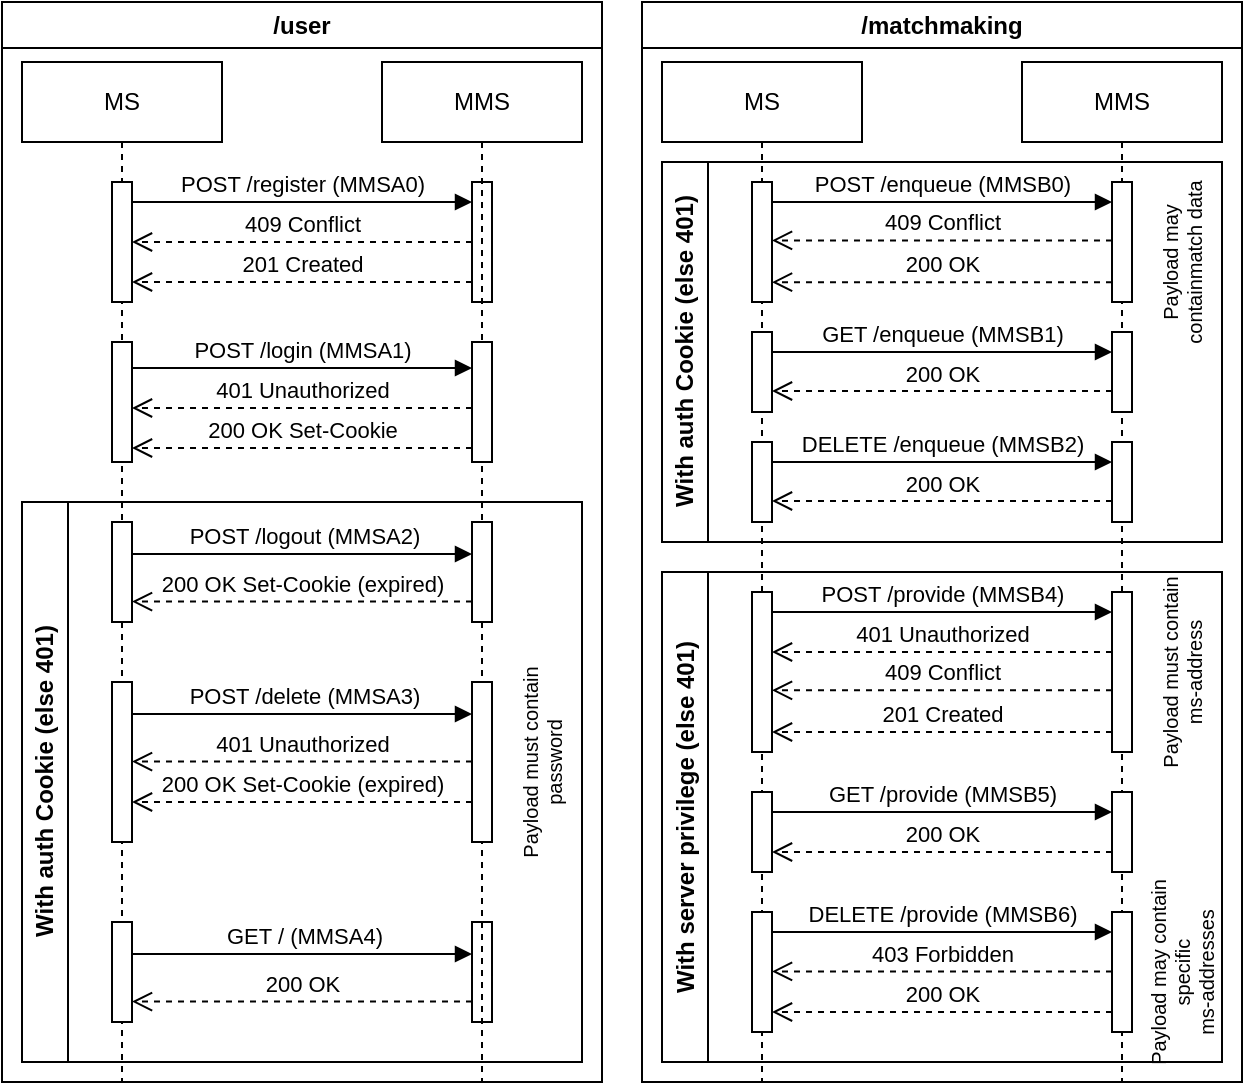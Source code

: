 <mxfile version="24.2.7" type="device" pages="2">
  <diagram name="Page-1" id="2YBvvXClWsGukQMizWep">
    <mxGraphModel dx="1195" dy="652" grid="1" gridSize="10" guides="1" tooltips="1" connect="1" arrows="1" fold="1" page="1" pageScale="1" pageWidth="850" pageHeight="1100" math="0" shadow="0">
      <root>
        <mxCell id="0" />
        <mxCell id="1" parent="0" />
        <mxCell id="Ibsq3sQQ3ZI4pIQ2WGWS-1" value="MS" style="shape=umlLifeline;perimeter=lifelinePerimeter;whiteSpace=wrap;html=1;container=0;dropTarget=0;collapsible=0;recursiveResize=0;outlineConnect=0;portConstraint=eastwest;newEdgeStyle={&quot;edgeStyle&quot;:&quot;elbowEdgeStyle&quot;,&quot;elbow&quot;:&quot;vertical&quot;,&quot;curved&quot;:0,&quot;rounded&quot;:0};" vertex="1" parent="1">
          <mxGeometry x="40" y="40" width="100" height="510" as="geometry" />
        </mxCell>
        <mxCell id="bLykYddRoZcESHF39pVB-99" value="GET / (MMSA4)" style="html=1;verticalAlign=bottom;endArrow=block;edgeStyle=elbowEdgeStyle;elbow=horizontal;curved=0;rounded=0;" edge="1" parent="Ibsq3sQQ3ZI4pIQ2WGWS-1">
          <mxGeometry x="0.003" relative="1" as="geometry">
            <mxPoint x="55" y="446" as="sourcePoint" />
            <Array as="points">
              <mxPoint x="140" y="446" />
            </Array>
            <mxPoint x="225" y="446" as="targetPoint" />
            <mxPoint as="offset" />
          </mxGeometry>
        </mxCell>
        <mxCell id="bLykYddRoZcESHF39pVB-100" value="" style="html=1;points=[];perimeter=orthogonalPerimeter;outlineConnect=0;targetShapes=umlLifeline;portConstraint=eastwest;newEdgeStyle={&quot;edgeStyle&quot;:&quot;elbowEdgeStyle&quot;,&quot;elbow&quot;:&quot;vertical&quot;,&quot;curved&quot;:0,&quot;rounded&quot;:0};" vertex="1" parent="Ibsq3sQQ3ZI4pIQ2WGWS-1">
          <mxGeometry x="225" y="430" width="10" height="50" as="geometry" />
        </mxCell>
        <mxCell id="bLykYddRoZcESHF39pVB-101" value="" style="html=1;points=[];perimeter=orthogonalPerimeter;outlineConnect=0;targetShapes=umlLifeline;portConstraint=eastwest;newEdgeStyle={&quot;edgeStyle&quot;:&quot;elbowEdgeStyle&quot;,&quot;elbow&quot;:&quot;vertical&quot;,&quot;curved&quot;:0,&quot;rounded&quot;:0};" vertex="1" parent="Ibsq3sQQ3ZI4pIQ2WGWS-1">
          <mxGeometry x="45" y="430" width="10" height="50" as="geometry" />
        </mxCell>
        <mxCell id="bLykYddRoZcESHF39pVB-102" value="200 OK" style="html=1;verticalAlign=bottom;endArrow=open;dashed=1;endSize=8;edgeStyle=elbowEdgeStyle;elbow=vertical;curved=0;rounded=0;" edge="1" parent="Ibsq3sQQ3ZI4pIQ2WGWS-1" source="bLykYddRoZcESHF39pVB-100">
          <mxGeometry relative="1" as="geometry">
            <mxPoint x="55" y="469.76" as="targetPoint" />
            <Array as="points">
              <mxPoint x="150" y="469.76" />
            </Array>
            <mxPoint x="225" y="469.76" as="sourcePoint" />
          </mxGeometry>
        </mxCell>
        <mxCell id="aM9ryv3xv72pqoxQDRHE-8" value="409 Conflict" style="html=1;verticalAlign=bottom;endArrow=open;dashed=1;endSize=8;edgeStyle=elbowEdgeStyle;elbow=vertical;curved=0;rounded=0;" parent="Ibsq3sQQ3ZI4pIQ2WGWS-1" edge="1">
          <mxGeometry relative="1" as="geometry">
            <mxPoint x="55" y="90" as="targetPoint" />
            <Array as="points">
              <mxPoint x="150" y="90" />
            </Array>
            <mxPoint x="225" y="90" as="sourcePoint" />
          </mxGeometry>
        </mxCell>
        <mxCell id="bLykYddRoZcESHF39pVB-12" value="" style="html=1;points=[];perimeter=orthogonalPerimeter;outlineConnect=0;targetShapes=umlLifeline;portConstraint=eastwest;newEdgeStyle={&quot;edgeStyle&quot;:&quot;elbowEdgeStyle&quot;,&quot;elbow&quot;:&quot;vertical&quot;,&quot;curved&quot;:0,&quot;rounded&quot;:0};" vertex="1" parent="Ibsq3sQQ3ZI4pIQ2WGWS-1">
          <mxGeometry x="45" y="60" width="10" height="60" as="geometry" />
        </mxCell>
        <mxCell id="bLykYddRoZcESHF39pVB-11" value="" style="html=1;points=[];perimeter=orthogonalPerimeter;outlineConnect=0;targetShapes=umlLifeline;portConstraint=eastwest;newEdgeStyle={&quot;edgeStyle&quot;:&quot;elbowEdgeStyle&quot;,&quot;elbow&quot;:&quot;vertical&quot;,&quot;curved&quot;:0,&quot;rounded&quot;:0};" vertex="1" parent="Ibsq3sQQ3ZI4pIQ2WGWS-1">
          <mxGeometry x="225" y="60" width="10" height="60" as="geometry" />
        </mxCell>
        <mxCell id="bLykYddRoZcESHF39pVB-2" value="POST /register (MMSA0)" style="html=1;verticalAlign=bottom;endArrow=block;edgeStyle=elbowEdgeStyle;elbow=horizontal;curved=0;rounded=0;" edge="1" parent="Ibsq3sQQ3ZI4pIQ2WGWS-1">
          <mxGeometry relative="1" as="geometry">
            <mxPoint x="55" y="70" as="sourcePoint" />
            <Array as="points">
              <mxPoint x="140" y="70" />
            </Array>
            <mxPoint x="225" y="70" as="targetPoint" />
          </mxGeometry>
        </mxCell>
        <mxCell id="bLykYddRoZcESHF39pVB-4" value="&lt;div&gt;201 Created&lt;br&gt;&lt;/div&gt;" style="html=1;verticalAlign=bottom;endArrow=open;dashed=1;endSize=8;edgeStyle=elbowEdgeStyle;elbow=vertical;curved=0;rounded=0;" edge="1" parent="Ibsq3sQQ3ZI4pIQ2WGWS-1">
          <mxGeometry relative="1" as="geometry">
            <mxPoint x="55" y="110" as="targetPoint" />
            <Array as="points">
              <mxPoint x="150" y="110" />
            </Array>
            <mxPoint x="225" y="110" as="sourcePoint" />
          </mxGeometry>
        </mxCell>
        <mxCell id="Ibsq3sQQ3ZI4pIQ2WGWS-5" value="MMS" style="shape=umlLifeline;perimeter=lifelinePerimeter;whiteSpace=wrap;html=1;container=0;dropTarget=0;collapsible=0;recursiveResize=0;outlineConnect=0;portConstraint=eastwest;newEdgeStyle={&quot;edgeStyle&quot;:&quot;elbowEdgeStyle&quot;,&quot;elbow&quot;:&quot;vertical&quot;,&quot;curved&quot;:0,&quot;rounded&quot;:0};" vertex="1" parent="1">
          <mxGeometry x="220" y="40" width="100" height="510" as="geometry" />
        </mxCell>
        <mxCell id="bLykYddRoZcESHF39pVB-22" value="POST /delete (MMSA3)" style="html=1;verticalAlign=bottom;endArrow=block;edgeStyle=elbowEdgeStyle;elbow=horizontal;curved=0;rounded=0;" edge="1" parent="Ibsq3sQQ3ZI4pIQ2WGWS-5">
          <mxGeometry x="0.003" relative="1" as="geometry">
            <mxPoint x="-125" y="326" as="sourcePoint" />
            <Array as="points">
              <mxPoint x="-40" y="326" />
            </Array>
            <mxPoint x="45" y="326" as="targetPoint" />
            <mxPoint as="offset" />
          </mxGeometry>
        </mxCell>
        <mxCell id="bLykYddRoZcESHF39pVB-23" value="" style="html=1;points=[];perimeter=orthogonalPerimeter;outlineConnect=0;targetShapes=umlLifeline;portConstraint=eastwest;newEdgeStyle={&quot;edgeStyle&quot;:&quot;elbowEdgeStyle&quot;,&quot;elbow&quot;:&quot;vertical&quot;,&quot;curved&quot;:0,&quot;rounded&quot;:0};" vertex="1" parent="Ibsq3sQQ3ZI4pIQ2WGWS-5">
          <mxGeometry x="45" y="310" width="10" height="80" as="geometry" />
        </mxCell>
        <mxCell id="bLykYddRoZcESHF39pVB-24" value="" style="html=1;points=[];perimeter=orthogonalPerimeter;outlineConnect=0;targetShapes=umlLifeline;portConstraint=eastwest;newEdgeStyle={&quot;edgeStyle&quot;:&quot;elbowEdgeStyle&quot;,&quot;elbow&quot;:&quot;vertical&quot;,&quot;curved&quot;:0,&quot;rounded&quot;:0};" vertex="1" parent="Ibsq3sQQ3ZI4pIQ2WGWS-5">
          <mxGeometry x="-135" y="310" width="10" height="80" as="geometry" />
        </mxCell>
        <mxCell id="bLykYddRoZcESHF39pVB-31" value="200 OK Set-Cookie (expired)" style="html=1;verticalAlign=bottom;endArrow=open;dashed=1;endSize=8;edgeStyle=elbowEdgeStyle;elbow=vertical;curved=0;rounded=0;" edge="1" parent="Ibsq3sQQ3ZI4pIQ2WGWS-5">
          <mxGeometry relative="1" as="geometry">
            <mxPoint x="-125" y="370" as="targetPoint" />
            <Array as="points">
              <mxPoint x="-30" y="370" />
            </Array>
            <mxPoint x="45" y="370" as="sourcePoint" />
          </mxGeometry>
        </mxCell>
        <mxCell id="bLykYddRoZcESHF39pVB-32" value="401 Unauthorized" style="html=1;verticalAlign=bottom;endArrow=open;dashed=1;endSize=8;edgeStyle=elbowEdgeStyle;elbow=vertical;curved=0;rounded=0;" edge="1" parent="Ibsq3sQQ3ZI4pIQ2WGWS-5">
          <mxGeometry relative="1" as="geometry">
            <mxPoint x="-125" y="349.76" as="targetPoint" />
            <Array as="points">
              <mxPoint x="-30" y="349.76" />
            </Array>
            <mxPoint x="45" y="349.76" as="sourcePoint" />
          </mxGeometry>
        </mxCell>
        <mxCell id="aM9ryv3xv72pqoxQDRHE-7" value="POST /user/register" style="html=1;verticalAlign=bottom;endArrow=block;edgeStyle=elbowEdgeStyle;elbow=vertical;curved=0;rounded=0;" parent="1" target="aM9ryv3xv72pqoxQDRHE-6" edge="1">
          <mxGeometry relative="1" as="geometry">
            <mxPoint x="95" y="120" as="sourcePoint" />
            <Array as="points">
              <mxPoint x="180" y="120" />
            </Array>
          </mxGeometry>
        </mxCell>
        <mxCell id="bLykYddRoZcESHF39pVB-36" value="MMS" style="shape=umlLifeline;perimeter=lifelinePerimeter;whiteSpace=wrap;html=1;container=0;dropTarget=0;collapsible=0;recursiveResize=0;outlineConnect=0;portConstraint=eastwest;newEdgeStyle={&quot;edgeStyle&quot;:&quot;elbowEdgeStyle&quot;,&quot;elbow&quot;:&quot;vertical&quot;,&quot;curved&quot;:0,&quot;rounded&quot;:0};" vertex="1" parent="1">
          <mxGeometry x="540" y="40" width="100" height="510" as="geometry" />
        </mxCell>
        <mxCell id="bLykYddRoZcESHF39pVB-33" value="MS" style="shape=umlLifeline;perimeter=lifelinePerimeter;whiteSpace=wrap;html=1;container=0;dropTarget=0;collapsible=0;recursiveResize=0;outlineConnect=0;portConstraint=eastwest;newEdgeStyle={&quot;edgeStyle&quot;:&quot;elbowEdgeStyle&quot;,&quot;elbow&quot;:&quot;vertical&quot;,&quot;curved&quot;:0,&quot;rounded&quot;:0};" vertex="1" parent="1">
          <mxGeometry x="360" y="40" width="100" height="510" as="geometry" />
        </mxCell>
        <mxCell id="bLykYddRoZcESHF39pVB-55" value="/user" style="swimlane;whiteSpace=wrap;html=1;" vertex="1" parent="1">
          <mxGeometry x="30" y="10" width="300" height="540" as="geometry" />
        </mxCell>
        <mxCell id="bLykYddRoZcESHF39pVB-3" value="POST /logout (MMSA2)" style="html=1;verticalAlign=bottom;endArrow=block;edgeStyle=elbowEdgeStyle;elbow=horizontal;curved=0;rounded=0;" edge="1" parent="bLykYddRoZcESHF39pVB-55">
          <mxGeometry x="0.003" relative="1" as="geometry">
            <mxPoint x="65" y="276" as="sourcePoint" />
            <Array as="points">
              <mxPoint x="150" y="276" />
            </Array>
            <mxPoint x="235" y="276" as="targetPoint" />
            <mxPoint as="offset" />
          </mxGeometry>
        </mxCell>
        <mxCell id="bLykYddRoZcESHF39pVB-15" value="" style="html=1;points=[];perimeter=orthogonalPerimeter;outlineConnect=0;targetShapes=umlLifeline;portConstraint=eastwest;newEdgeStyle={&quot;edgeStyle&quot;:&quot;elbowEdgeStyle&quot;,&quot;elbow&quot;:&quot;vertical&quot;,&quot;curved&quot;:0,&quot;rounded&quot;:0};" vertex="1" parent="bLykYddRoZcESHF39pVB-55">
          <mxGeometry x="235" y="260" width="10" height="50" as="geometry" />
        </mxCell>
        <mxCell id="bLykYddRoZcESHF39pVB-14" value="" style="html=1;points=[];perimeter=orthogonalPerimeter;outlineConnect=0;targetShapes=umlLifeline;portConstraint=eastwest;newEdgeStyle={&quot;edgeStyle&quot;:&quot;elbowEdgeStyle&quot;,&quot;elbow&quot;:&quot;vertical&quot;,&quot;curved&quot;:0,&quot;rounded&quot;:0};" vertex="1" parent="bLykYddRoZcESHF39pVB-55">
          <mxGeometry x="55" y="260" width="10" height="50" as="geometry" />
        </mxCell>
        <mxCell id="bLykYddRoZcESHF39pVB-26" value="200 OK Set-Cookie (expired)" style="html=1;verticalAlign=bottom;endArrow=open;dashed=1;endSize=8;edgeStyle=elbowEdgeStyle;elbow=vertical;curved=0;rounded=0;" edge="1" parent="bLykYddRoZcESHF39pVB-55">
          <mxGeometry relative="1" as="geometry">
            <mxPoint x="65" y="299.76" as="targetPoint" />
            <Array as="points">
              <mxPoint x="160" y="299.76" />
            </Array>
            <mxPoint x="235" y="299.76" as="sourcePoint" />
          </mxGeometry>
        </mxCell>
        <mxCell id="bLykYddRoZcESHF39pVB-17" value="With auth Cookie (else 401)" style="swimlane;horizontal=0;whiteSpace=wrap;html=1;" vertex="1" parent="bLykYddRoZcESHF39pVB-55">
          <mxGeometry x="10" y="250" width="280" height="280" as="geometry" />
        </mxCell>
        <mxCell id="bLykYddRoZcESHF39pVB-28" value="&lt;font style=&quot;font-size: 10px;&quot;&gt;Payload must contain password&lt;/font&gt;" style="text;html=1;align=center;verticalAlign=middle;whiteSpace=wrap;rounded=0;fontSize=10;rotation=-90;" vertex="1" parent="bLykYddRoZcESHF39pVB-17">
          <mxGeometry x="210" y="110" width="100" height="40" as="geometry" />
        </mxCell>
        <mxCell id="bLykYddRoZcESHF39pVB-13" value="" style="html=1;points=[];perimeter=orthogonalPerimeter;outlineConnect=0;targetShapes=umlLifeline;portConstraint=eastwest;newEdgeStyle={&quot;edgeStyle&quot;:&quot;elbowEdgeStyle&quot;,&quot;elbow&quot;:&quot;vertical&quot;,&quot;curved&quot;:0,&quot;rounded&quot;:0};" vertex="1" parent="bLykYddRoZcESHF39pVB-55">
          <mxGeometry x="55" y="170" width="10" height="60" as="geometry" />
        </mxCell>
        <mxCell id="bLykYddRoZcESHF39pVB-16" value="" style="html=1;points=[];perimeter=orthogonalPerimeter;outlineConnect=0;targetShapes=umlLifeline;portConstraint=eastwest;newEdgeStyle={&quot;edgeStyle&quot;:&quot;elbowEdgeStyle&quot;,&quot;elbow&quot;:&quot;vertical&quot;,&quot;curved&quot;:0,&quot;rounded&quot;:0};" vertex="1" parent="bLykYddRoZcESHF39pVB-55">
          <mxGeometry x="235" y="170" width="10" height="60" as="geometry" />
        </mxCell>
        <mxCell id="bLykYddRoZcESHF39pVB-5" value="401 Unauthorized" style="html=1;verticalAlign=bottom;endArrow=open;dashed=1;endSize=8;edgeStyle=elbowEdgeStyle;elbow=vertical;curved=0;rounded=0;" edge="1" parent="bLykYddRoZcESHF39pVB-55">
          <mxGeometry relative="1" as="geometry">
            <mxPoint x="65" y="203" as="targetPoint" />
            <Array as="points">
              <mxPoint x="160" y="203" />
            </Array>
            <mxPoint x="235" y="203" as="sourcePoint" />
          </mxGeometry>
        </mxCell>
        <mxCell id="bLykYddRoZcESHF39pVB-6" value="POST /login (MMSA1)" style="html=1;verticalAlign=bottom;endArrow=block;edgeStyle=elbowEdgeStyle;elbow=horizontal;curved=0;rounded=0;" edge="1" parent="bLykYddRoZcESHF39pVB-55">
          <mxGeometry relative="1" as="geometry">
            <mxPoint x="65" y="183" as="sourcePoint" />
            <Array as="points">
              <mxPoint x="150" y="183" />
            </Array>
            <mxPoint x="235" y="183" as="targetPoint" />
          </mxGeometry>
        </mxCell>
        <mxCell id="bLykYddRoZcESHF39pVB-7" value="200 OK Set-Cookie" style="html=1;verticalAlign=bottom;endArrow=open;dashed=1;endSize=8;edgeStyle=elbowEdgeStyle;elbow=vertical;curved=0;rounded=0;" edge="1" parent="bLykYddRoZcESHF39pVB-55">
          <mxGeometry relative="1" as="geometry">
            <mxPoint x="65" y="223" as="targetPoint" />
            <Array as="points">
              <mxPoint x="160" y="223" />
            </Array>
            <mxPoint x="235" y="223" as="sourcePoint" />
          </mxGeometry>
        </mxCell>
        <mxCell id="bLykYddRoZcESHF39pVB-61" value="/matchmaking" style="swimlane;whiteSpace=wrap;html=1;" vertex="1" parent="1">
          <mxGeometry x="350" y="10" width="300" height="540" as="geometry" />
        </mxCell>
        <mxCell id="bLykYddRoZcESHF39pVB-69" value="With auth Cookie (else 401)" style="swimlane;horizontal=0;whiteSpace=wrap;html=1;" vertex="1" parent="bLykYddRoZcESHF39pVB-61">
          <mxGeometry x="10" y="80" width="280" height="190" as="geometry" />
        </mxCell>
        <mxCell id="bLykYddRoZcESHF39pVB-74" value="" style="html=1;points=[];perimeter=orthogonalPerimeter;outlineConnect=0;targetShapes=umlLifeline;portConstraint=eastwest;newEdgeStyle={&quot;edgeStyle&quot;:&quot;elbowEdgeStyle&quot;,&quot;elbow&quot;:&quot;vertical&quot;,&quot;curved&quot;:0,&quot;rounded&quot;:0};" vertex="1" parent="bLykYddRoZcESHF39pVB-69">
          <mxGeometry x="45" y="10" width="10" height="60" as="geometry" />
        </mxCell>
        <mxCell id="bLykYddRoZcESHF39pVB-75" value="" style="html=1;points=[];perimeter=orthogonalPerimeter;outlineConnect=0;targetShapes=umlLifeline;portConstraint=eastwest;newEdgeStyle={&quot;edgeStyle&quot;:&quot;elbowEdgeStyle&quot;,&quot;elbow&quot;:&quot;vertical&quot;,&quot;curved&quot;:0,&quot;rounded&quot;:0};" vertex="1" parent="bLykYddRoZcESHF39pVB-69">
          <mxGeometry x="225" y="10" width="10" height="60" as="geometry" />
        </mxCell>
        <mxCell id="bLykYddRoZcESHF39pVB-76" value="POST /enqueue (MMSB0)" style="html=1;verticalAlign=bottom;endArrow=block;edgeStyle=elbowEdgeStyle;elbow=horizontal;curved=0;rounded=0;" edge="1" parent="bLykYddRoZcESHF39pVB-69">
          <mxGeometry relative="1" as="geometry">
            <mxPoint x="55" y="20" as="sourcePoint" />
            <Array as="points">
              <mxPoint x="140" y="20" />
            </Array>
            <mxPoint x="225" y="20" as="targetPoint" />
          </mxGeometry>
        </mxCell>
        <mxCell id="bLykYddRoZcESHF39pVB-77" value="409 Conflict" style="html=1;verticalAlign=bottom;endArrow=open;dashed=1;endSize=8;edgeStyle=elbowEdgeStyle;elbow=vertical;curved=0;rounded=0;" edge="1" parent="bLykYddRoZcESHF39pVB-69">
          <mxGeometry relative="1" as="geometry">
            <mxPoint x="55" y="39.24" as="targetPoint" />
            <Array as="points">
              <mxPoint x="150" y="39.24" />
            </Array>
            <mxPoint x="225" y="39.24" as="sourcePoint" />
          </mxGeometry>
        </mxCell>
        <mxCell id="bLykYddRoZcESHF39pVB-78" value="&lt;div&gt;200 OK&lt;br&gt;&lt;/div&gt;" style="html=1;verticalAlign=bottom;endArrow=open;dashed=1;endSize=8;edgeStyle=elbowEdgeStyle;elbow=vertical;curved=0;rounded=0;" edge="1" parent="bLykYddRoZcESHF39pVB-69">
          <mxGeometry relative="1" as="geometry">
            <mxPoint x="55" y="60.07" as="targetPoint" />
            <Array as="points">
              <mxPoint x="150" y="60.07" />
            </Array>
            <mxPoint x="225" y="60.07" as="sourcePoint" />
          </mxGeometry>
        </mxCell>
        <mxCell id="bLykYddRoZcESHF39pVB-79" value="&lt;div&gt;&lt;font style=&quot;font-size: 10px;&quot;&gt;Payload may containmatch data&lt;br&gt;&lt;/font&gt;&lt;/div&gt;" style="text;html=1;align=center;verticalAlign=middle;whiteSpace=wrap;rounded=0;fontSize=10;rotation=-90;" vertex="1" parent="bLykYddRoZcESHF39pVB-69">
          <mxGeometry x="210" y="30" width="100" height="40" as="geometry" />
        </mxCell>
        <mxCell id="bLykYddRoZcESHF39pVB-80" value="" style="html=1;points=[];perimeter=orthogonalPerimeter;outlineConnect=0;targetShapes=umlLifeline;portConstraint=eastwest;newEdgeStyle={&quot;edgeStyle&quot;:&quot;elbowEdgeStyle&quot;,&quot;elbow&quot;:&quot;vertical&quot;,&quot;curved&quot;:0,&quot;rounded&quot;:0};" vertex="1" parent="bLykYddRoZcESHF39pVB-69">
          <mxGeometry x="45" y="85" width="10" height="40" as="geometry" />
        </mxCell>
        <mxCell id="bLykYddRoZcESHF39pVB-81" value="GET /enqueue (MMSB1)" style="html=1;verticalAlign=bottom;endArrow=block;edgeStyle=elbowEdgeStyle;elbow=horizontal;curved=0;rounded=0;" edge="1" parent="bLykYddRoZcESHF39pVB-69" target="bLykYddRoZcESHF39pVB-20">
          <mxGeometry relative="1" as="geometry">
            <mxPoint x="55" y="95" as="sourcePoint" />
            <Array as="points">
              <mxPoint x="140" y="95" />
            </Array>
            <mxPoint x="225" y="95" as="targetPoint" />
          </mxGeometry>
        </mxCell>
        <mxCell id="bLykYddRoZcESHF39pVB-94" value="&lt;div&gt;200 OK&lt;br&gt;&lt;/div&gt;" style="html=1;verticalAlign=bottom;endArrow=open;dashed=1;endSize=8;edgeStyle=elbowEdgeStyle;elbow=vertical;curved=0;rounded=0;" edge="1" parent="bLykYddRoZcESHF39pVB-69" source="bLykYddRoZcESHF39pVB-20">
          <mxGeometry relative="1" as="geometry">
            <mxPoint x="55" y="114.71" as="targetPoint" />
            <Array as="points" />
            <mxPoint x="205" y="115" as="sourcePoint" />
          </mxGeometry>
        </mxCell>
        <mxCell id="bLykYddRoZcESHF39pVB-20" value="" style="html=1;points=[];perimeter=orthogonalPerimeter;outlineConnect=0;targetShapes=umlLifeline;portConstraint=eastwest;newEdgeStyle={&quot;edgeStyle&quot;:&quot;elbowEdgeStyle&quot;,&quot;elbow&quot;:&quot;vertical&quot;,&quot;curved&quot;:0,&quot;rounded&quot;:0};" vertex="1" parent="bLykYddRoZcESHF39pVB-69">
          <mxGeometry x="225" y="85" width="10" height="40" as="geometry" />
        </mxCell>
        <mxCell id="bLykYddRoZcESHF39pVB-95" value="" style="html=1;points=[];perimeter=orthogonalPerimeter;outlineConnect=0;targetShapes=umlLifeline;portConstraint=eastwest;newEdgeStyle={&quot;edgeStyle&quot;:&quot;elbowEdgeStyle&quot;,&quot;elbow&quot;:&quot;vertical&quot;,&quot;curved&quot;:0,&quot;rounded&quot;:0};" vertex="1" parent="bLykYddRoZcESHF39pVB-69">
          <mxGeometry x="45" y="140" width="10" height="40" as="geometry" />
        </mxCell>
        <mxCell id="bLykYddRoZcESHF39pVB-96" value="DELETE /enqueue (MMSB2)" style="html=1;verticalAlign=bottom;endArrow=block;edgeStyle=elbowEdgeStyle;elbow=horizontal;curved=0;rounded=0;" edge="1" parent="bLykYddRoZcESHF39pVB-69" target="bLykYddRoZcESHF39pVB-98">
          <mxGeometry relative="1" as="geometry">
            <mxPoint x="55" y="150" as="sourcePoint" />
            <Array as="points">
              <mxPoint x="140" y="150" />
            </Array>
            <mxPoint x="225" y="150" as="targetPoint" />
          </mxGeometry>
        </mxCell>
        <mxCell id="bLykYddRoZcESHF39pVB-97" value="&lt;div&gt;200 OK&lt;br&gt;&lt;/div&gt;" style="html=1;verticalAlign=bottom;endArrow=open;dashed=1;endSize=8;edgeStyle=elbowEdgeStyle;elbow=vertical;curved=0;rounded=0;" edge="1" parent="bLykYddRoZcESHF39pVB-69" source="bLykYddRoZcESHF39pVB-98">
          <mxGeometry relative="1" as="geometry">
            <mxPoint x="55" y="169.71" as="targetPoint" />
            <Array as="points" />
            <mxPoint x="205" y="170" as="sourcePoint" />
          </mxGeometry>
        </mxCell>
        <mxCell id="bLykYddRoZcESHF39pVB-98" value="" style="html=1;points=[];perimeter=orthogonalPerimeter;outlineConnect=0;targetShapes=umlLifeline;portConstraint=eastwest;newEdgeStyle={&quot;edgeStyle&quot;:&quot;elbowEdgeStyle&quot;,&quot;elbow&quot;:&quot;vertical&quot;,&quot;curved&quot;:0,&quot;rounded&quot;:0};" vertex="1" parent="bLykYddRoZcESHF39pVB-69">
          <mxGeometry x="225" y="140" width="10" height="40" as="geometry" />
        </mxCell>
        <mxCell id="bLykYddRoZcESHF39pVB-50" value="401 Unauthorized" style="html=1;verticalAlign=bottom;endArrow=open;dashed=1;endSize=8;edgeStyle=elbowEdgeStyle;elbow=vertical;curved=0;rounded=0;" edge="1" parent="bLykYddRoZcESHF39pVB-61">
          <mxGeometry relative="1" as="geometry">
            <mxPoint x="65" y="325" as="targetPoint" />
            <Array as="points">
              <mxPoint x="160" y="325" />
            </Array>
            <mxPoint x="235" y="325" as="sourcePoint" />
          </mxGeometry>
        </mxCell>
        <mxCell id="bLykYddRoZcESHF39pVB-51" value="" style="html=1;points=[];perimeter=orthogonalPerimeter;outlineConnect=0;targetShapes=umlLifeline;portConstraint=eastwest;newEdgeStyle={&quot;edgeStyle&quot;:&quot;elbowEdgeStyle&quot;,&quot;elbow&quot;:&quot;vertical&quot;,&quot;curved&quot;:0,&quot;rounded&quot;:0};" vertex="1" parent="bLykYddRoZcESHF39pVB-61">
          <mxGeometry x="55" y="295" width="10" height="80" as="geometry" />
        </mxCell>
        <mxCell id="bLykYddRoZcESHF39pVB-52" value="" style="html=1;points=[];perimeter=orthogonalPerimeter;outlineConnect=0;targetShapes=umlLifeline;portConstraint=eastwest;newEdgeStyle={&quot;edgeStyle&quot;:&quot;elbowEdgeStyle&quot;,&quot;elbow&quot;:&quot;vertical&quot;,&quot;curved&quot;:0,&quot;rounded&quot;:0};" vertex="1" parent="bLykYddRoZcESHF39pVB-61">
          <mxGeometry x="235" y="295" width="10" height="80" as="geometry" />
        </mxCell>
        <mxCell id="bLykYddRoZcESHF39pVB-53" value="POST /provide (MMSB4)" style="html=1;verticalAlign=bottom;endArrow=block;edgeStyle=elbowEdgeStyle;elbow=horizontal;curved=0;rounded=0;" edge="1" parent="bLykYddRoZcESHF39pVB-61">
          <mxGeometry relative="1" as="geometry">
            <mxPoint x="65" y="305" as="sourcePoint" />
            <Array as="points">
              <mxPoint x="150" y="305" />
            </Array>
            <mxPoint x="235" y="305" as="targetPoint" />
          </mxGeometry>
        </mxCell>
        <mxCell id="bLykYddRoZcESHF39pVB-48" value="With server privilege (else 401)" style="swimlane;horizontal=0;whiteSpace=wrap;html=1;" vertex="1" parent="bLykYddRoZcESHF39pVB-61">
          <mxGeometry x="10" y="285" width="280" height="245" as="geometry" />
        </mxCell>
        <mxCell id="bLykYddRoZcESHF39pVB-18" value="" style="html=1;points=[];perimeter=orthogonalPerimeter;outlineConnect=0;targetShapes=umlLifeline;portConstraint=eastwest;newEdgeStyle={&quot;edgeStyle&quot;:&quot;elbowEdgeStyle&quot;,&quot;elbow&quot;:&quot;vertical&quot;,&quot;curved&quot;:0,&quot;rounded&quot;:0};" vertex="1" parent="bLykYddRoZcESHF39pVB-48">
          <mxGeometry x="45" y="170" width="10" height="60" as="geometry" />
        </mxCell>
        <mxCell id="bLykYddRoZcESHF39pVB-65" value="DELETE /provide (MMSB6)" style="html=1;verticalAlign=bottom;endArrow=block;edgeStyle=elbowEdgeStyle;elbow=horizontal;curved=0;rounded=0;" edge="1" parent="bLykYddRoZcESHF39pVB-48">
          <mxGeometry relative="1" as="geometry">
            <mxPoint x="55" y="180" as="sourcePoint" />
            <Array as="points">
              <mxPoint x="140" y="180" />
            </Array>
            <mxPoint x="225" y="180" as="targetPoint" />
          </mxGeometry>
        </mxCell>
        <mxCell id="bLykYddRoZcESHF39pVB-21" value="" style="html=1;points=[];perimeter=orthogonalPerimeter;outlineConnect=0;targetShapes=umlLifeline;portConstraint=eastwest;newEdgeStyle={&quot;edgeStyle&quot;:&quot;elbowEdgeStyle&quot;,&quot;elbow&quot;:&quot;vertical&quot;,&quot;curved&quot;:0,&quot;rounded&quot;:0};" vertex="1" parent="bLykYddRoZcESHF39pVB-48">
          <mxGeometry x="225" y="170" width="10" height="60" as="geometry" />
        </mxCell>
        <mxCell id="bLykYddRoZcESHF39pVB-67" value="200 OK" style="html=1;verticalAlign=bottom;endArrow=open;dashed=1;endSize=8;edgeStyle=elbowEdgeStyle;elbow=vertical;curved=0;rounded=0;" edge="1" parent="bLykYddRoZcESHF39pVB-48">
          <mxGeometry relative="1" as="geometry">
            <mxPoint x="55" y="220.0" as="targetPoint" />
            <Array as="points">
              <mxPoint x="150" y="220.0" />
            </Array>
            <mxPoint x="225" y="220.0" as="sourcePoint" />
          </mxGeometry>
        </mxCell>
        <mxCell id="bLykYddRoZcESHF39pVB-68" value="403 Forbidden" style="html=1;verticalAlign=bottom;endArrow=open;dashed=1;endSize=8;edgeStyle=elbowEdgeStyle;elbow=vertical;curved=0;rounded=0;" edge="1" parent="bLykYddRoZcESHF39pVB-48">
          <mxGeometry relative="1" as="geometry">
            <mxPoint x="55" y="199.71" as="targetPoint" />
            <Array as="points">
              <mxPoint x="150" y="199.71" />
            </Array>
            <mxPoint x="225" y="199.71" as="sourcePoint" />
          </mxGeometry>
        </mxCell>
        <mxCell id="bLykYddRoZcESHF39pVB-66" value="&lt;div&gt;&lt;font style=&quot;font-size: 10px;&quot;&gt;Payload may contain specific&lt;/font&gt;&lt;/div&gt;&lt;div&gt;&lt;font style=&quot;font-size: 10px;&quot;&gt;ms-addresses&lt;/font&gt;&lt;/div&gt;" style="text;html=1;align=center;verticalAlign=middle;whiteSpace=wrap;rounded=0;fontSize=10;rotation=-90;" vertex="1" parent="bLykYddRoZcESHF39pVB-48">
          <mxGeometry x="210" y="180" width="100" height="40" as="geometry" />
        </mxCell>
        <mxCell id="bLykYddRoZcESHF39pVB-83" value="" style="html=1;points=[];perimeter=orthogonalPerimeter;outlineConnect=0;targetShapes=umlLifeline;portConstraint=eastwest;newEdgeStyle={&quot;edgeStyle&quot;:&quot;elbowEdgeStyle&quot;,&quot;elbow&quot;:&quot;vertical&quot;,&quot;curved&quot;:0,&quot;rounded&quot;:0};" vertex="1" parent="bLykYddRoZcESHF39pVB-48">
          <mxGeometry x="45" y="110" width="10" height="40" as="geometry" />
        </mxCell>
        <mxCell id="bLykYddRoZcESHF39pVB-84" value="" style="html=1;points=[];perimeter=orthogonalPerimeter;outlineConnect=0;targetShapes=umlLifeline;portConstraint=eastwest;newEdgeStyle={&quot;edgeStyle&quot;:&quot;elbowEdgeStyle&quot;,&quot;elbow&quot;:&quot;vertical&quot;,&quot;curved&quot;:0,&quot;rounded&quot;:0};" vertex="1" parent="bLykYddRoZcESHF39pVB-48">
          <mxGeometry x="225" y="110" width="10" height="40" as="geometry" />
        </mxCell>
        <mxCell id="bLykYddRoZcESHF39pVB-85" value="GET /provide (MMSB5)" style="html=1;verticalAlign=bottom;endArrow=block;edgeStyle=elbowEdgeStyle;elbow=horizontal;curved=0;rounded=0;" edge="1" parent="bLykYddRoZcESHF39pVB-48">
          <mxGeometry relative="1" as="geometry">
            <mxPoint x="55" y="120" as="sourcePoint" />
            <Array as="points">
              <mxPoint x="140" y="120" />
            </Array>
            <mxPoint x="225" y="120" as="targetPoint" />
          </mxGeometry>
        </mxCell>
        <mxCell id="bLykYddRoZcESHF39pVB-87" value="&lt;div&gt;200 OK&lt;br&gt;&lt;/div&gt;" style="html=1;verticalAlign=bottom;endArrow=open;dashed=1;endSize=8;edgeStyle=elbowEdgeStyle;elbow=vertical;curved=0;rounded=0;" edge="1" parent="bLykYddRoZcESHF39pVB-48">
          <mxGeometry relative="1" as="geometry">
            <mxPoint x="55" y="140" as="targetPoint" />
            <Array as="points">
              <mxPoint x="150" y="140" />
            </Array>
            <mxPoint x="225" y="140" as="sourcePoint" />
          </mxGeometry>
        </mxCell>
        <mxCell id="bLykYddRoZcESHF39pVB-63" value="409 Conflict" style="html=1;verticalAlign=bottom;endArrow=open;dashed=1;endSize=8;edgeStyle=elbowEdgeStyle;elbow=vertical;curved=0;rounded=0;" edge="1" parent="bLykYddRoZcESHF39pVB-61">
          <mxGeometry relative="1" as="geometry">
            <mxPoint x="65" y="344.17" as="targetPoint" />
            <Array as="points">
              <mxPoint x="160" y="344.17" />
            </Array>
            <mxPoint x="235" y="344.17" as="sourcePoint" />
          </mxGeometry>
        </mxCell>
        <mxCell id="bLykYddRoZcESHF39pVB-54" value="&lt;div&gt;201 Created&lt;br&gt;&lt;/div&gt;" style="html=1;verticalAlign=bottom;endArrow=open;dashed=1;endSize=8;edgeStyle=elbowEdgeStyle;elbow=vertical;curved=0;rounded=0;" edge="1" parent="bLykYddRoZcESHF39pVB-61">
          <mxGeometry relative="1" as="geometry">
            <mxPoint x="65" y="365" as="targetPoint" />
            <Array as="points">
              <mxPoint x="160" y="365" />
            </Array>
            <mxPoint x="235" y="365" as="sourcePoint" />
          </mxGeometry>
        </mxCell>
        <mxCell id="bLykYddRoZcESHF39pVB-64" value="&lt;font style=&quot;font-size: 10px;&quot;&gt;Payload must contain ms-address&lt;br style=&quot;font-size: 10px;&quot;&gt;&lt;/font&gt;" style="text;html=1;align=center;verticalAlign=middle;whiteSpace=wrap;rounded=0;fontSize=10;rotation=-90;" vertex="1" parent="bLykYddRoZcESHF39pVB-61">
          <mxGeometry x="220" y="315" width="100" height="40" as="geometry" />
        </mxCell>
      </root>
    </mxGraphModel>
  </diagram>
  <diagram id="UisZDaFLGCN7zfK6DnZr" name="Seite-2">
    <mxGraphModel dx="1434" dy="782" grid="1" gridSize="10" guides="1" tooltips="1" connect="1" arrows="1" fold="1" page="1" pageScale="1" pageWidth="827" pageHeight="1169" math="0" shadow="0">
      <root>
        <mxCell id="0" />
        <mxCell id="1" parent="0" />
      </root>
    </mxGraphModel>
  </diagram>
</mxfile>
